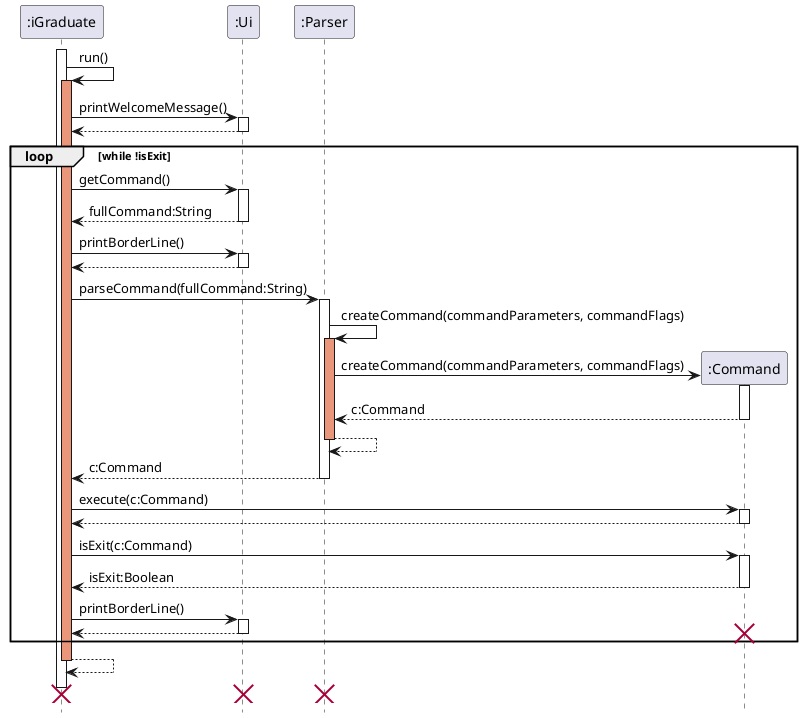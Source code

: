 @startuml
hide footbox

Participant ":iGraduate" as iGraduate
Participant ":Ui" as ui
Participant ":Parser" as parser
Participant ":Command" as command

activate iGraduate

iGraduate -> iGraduate: run()
activate iGraduate #DarkSalmon

iGraduate -> ui:printWelcomeMessage()
activate ui
return

loop while !isExit
    iGraduate -> ui: getCommand()
    activate ui
    return fullCommand:String

    iGraduate -> ui: printBorderLine()
    activate ui
    return

    iGraduate -> parser: parseCommand(fullCommand:String)
    activate parser
    parser -> parser: createCommand(commandParameters, commandFlags)
    activate parser #DarkSalmon

    create command
    parser -> command: createCommand(commandParameters, commandFlags)
    activate command
    return c:Command
    return
    return c:Command

    iGraduate -> command: execute(c:Command)
    activate command
    return

    iGraduate -> command: isExit(c:Command)
    activate command
    return isExit:Boolean

    iGraduate -> ui: printBorderLine()
    activate ui
    return
    destroy command
end
return

iGraduate --[hidden]> iGraduate
destroy iGraduate
destroy ui
destroy parser
@enduml